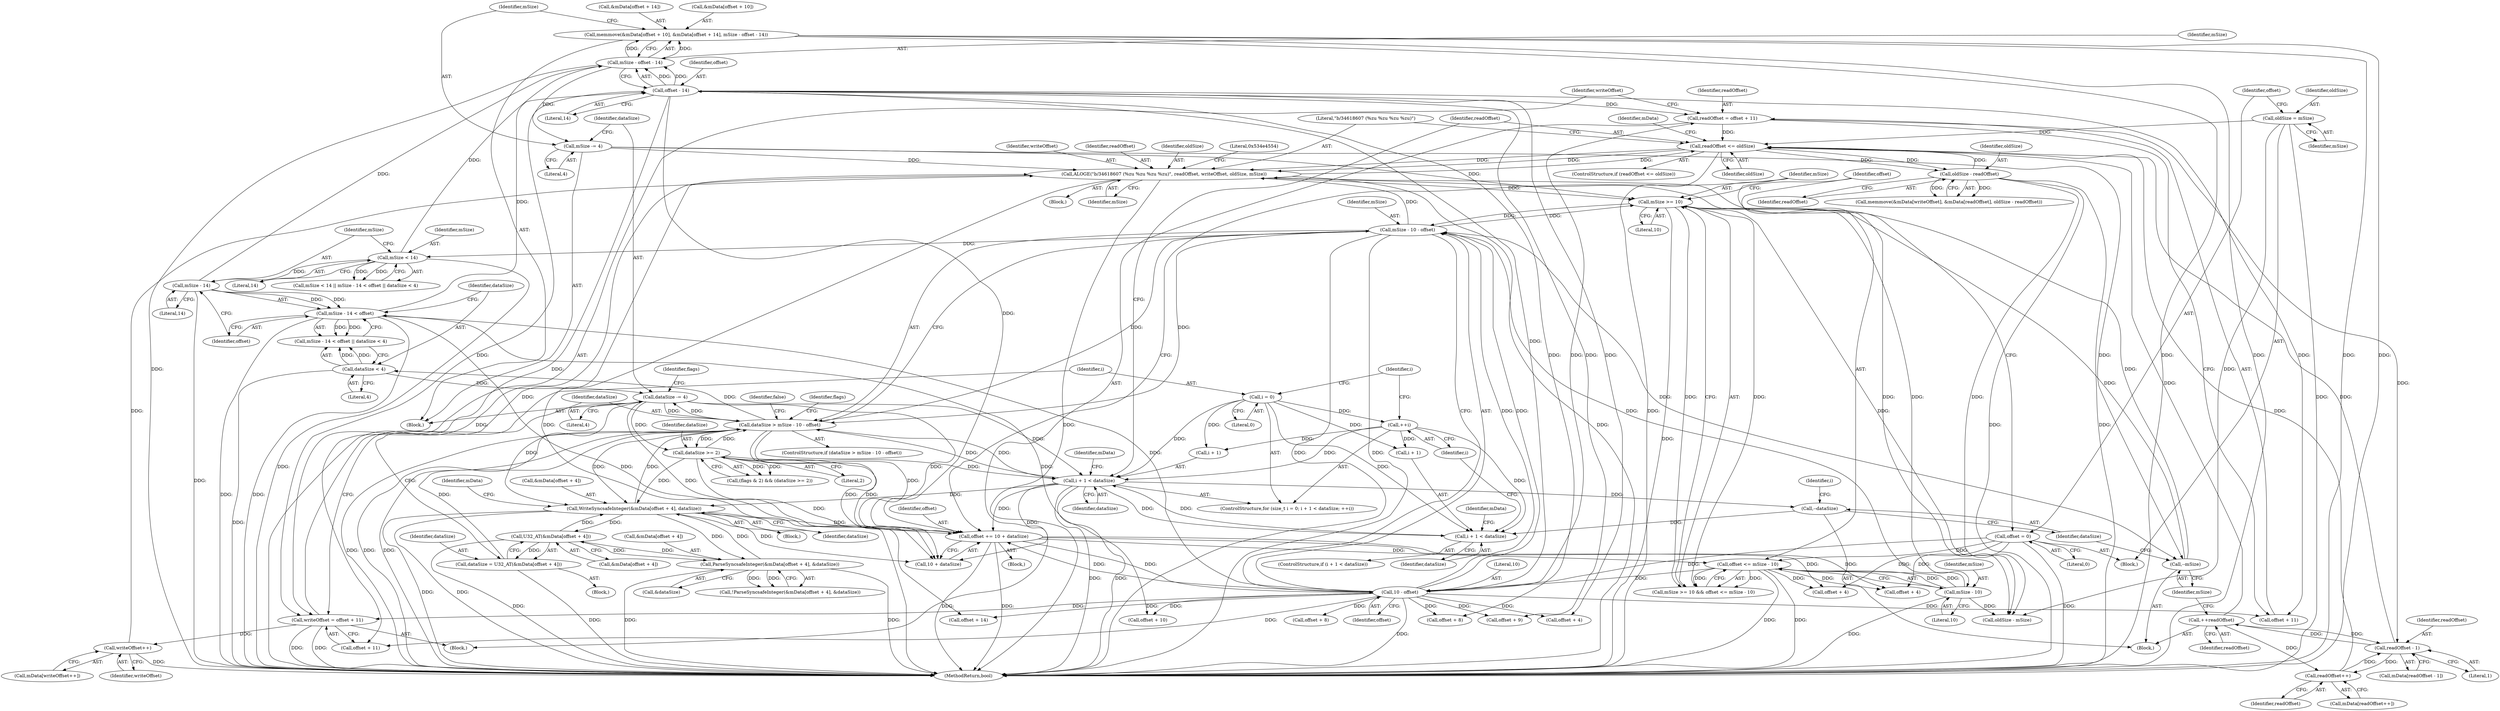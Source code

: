 digraph "0_Android_dd3ca4d6b81a9ae2ddf358b7b93d2f8c010921f5@API" {
"1000211" [label="(Call,memmove(&mData[offset + 10], &mData[offset + 14], mSize - offset - 14))"];
"1000224" [label="(Call,mSize - offset - 14)"];
"1000196" [label="(Call,mSize < 14)"];
"1000167" [label="(Call,mSize - 10 - offset)"];
"1000116" [label="(Call,mSize >= 10)"];
"1000328" [label="(Call,ALOGE(\"b/34618607 (%zu %zu %zu %zu)\", readOffset, writeOffset, oldSize, mSize))"];
"1000310" [label="(Call,readOffset <= oldSize)"];
"1000277" [label="(Call,readOffset - 1)"];
"1000287" [label="(Call,++readOffset)"];
"1000307" [label="(Call,readOffset++)"];
"1000248" [label="(Call,readOffset = offset + 11)"];
"1000226" [label="(Call,offset - 14)"];
"1000200" [label="(Call,mSize - 14 < offset)"];
"1000201" [label="(Call,mSize - 14)"];
"1000169" [label="(Call,10 - offset)"];
"1000111" [label="(Call,offset = 0)"];
"1000119" [label="(Call,offset <= mSize - 10)"];
"1000373" [label="(Call,offset += 10 + dataSize)"];
"1000232" [label="(Call,dataSize -= 4)"];
"1000205" [label="(Call,dataSize < 4)"];
"1000165" [label="(Call,dataSize > mSize - 10 - offset)"];
"1000140" [label="(Call,dataSize = U32_AT(&mData[offset + 4]))"];
"1000142" [label="(Call,U32_AT(&mData[offset + 4]))"];
"1000347" [label="(Call,WriteSyncsafeInteger(&mData[offset + 4], dataSize))"];
"1000152" [label="(Call,ParseSyncsafeInteger(&mData[offset + 4], &dataSize))"];
"1000264" [label="(Call,i + 1 < dataSize)"];
"1000261" [label="(Call,i = 0)"];
"1000269" [label="(Call,++i)"];
"1000294" [label="(Call,i + 1 < dataSize)"];
"1000291" [label="(Call,--dataSize)"];
"1000243" [label="(Call,dataSize >= 2)"];
"1000121" [label="(Call,mSize - 10)"];
"1000107" [label="(Call,oldSize = mSize)"];
"1000323" [label="(Call,oldSize - readOffset)"];
"1000303" [label="(Call,writeOffset++)"];
"1000254" [label="(Call,writeOffset = offset + 11)"];
"1000289" [label="(Call,--mSize)"];
"1000229" [label="(Call,mSize -= 4)"];
"1000292" [label="(Identifier,dataSize)"];
"1000182" [label="(Call,offset + 8)"];
"1000243" [label="(Call,dataSize >= 2)"];
"1000311" [label="(Identifier,readOffset)"];
"1000151" [label="(Call,!ParseSyncsafeInteger(&mData[offset + 4], &dataSize))"];
"1000314" [label="(Call,memmove(&mData[writeOffset], &mData[readOffset], oldSize - readOffset))"];
"1000232" [label="(Call,dataSize -= 4)"];
"1000212" [label="(Call,&mData[offset + 10])"];
"1000270" [label="(Identifier,i)"];
"1000373" [label="(Call,offset += 10 + dataSize)"];
"1000301" [label="(Call,mData[writeOffset++])"];
"1000117" [label="(Identifier,mSize)"];
"1000277" [label="(Call,readOffset - 1)"];
"1000141" [label="(Identifier,dataSize)"];
"1000156" [label="(Call,offset + 4)"];
"1000118" [label="(Literal,10)"];
"1000290" [label="(Identifier,mSize)"];
"1000346" [label="(Block,)"];
"1000211" [label="(Call,memmove(&mData[offset + 10], &mData[offset + 14], mSize - offset - 14))"];
"1000146" [label="(Call,offset + 4)"];
"1000124" [label="(Block,)"];
"1000265" [label="(Call,i + 1)"];
"1000304" [label="(Identifier,writeOffset)"];
"1000228" [label="(Literal,14)"];
"1000275" [label="(Call,mData[readOffset - 1])"];
"1000233" [label="(Identifier,dataSize)"];
"1000116" [label="(Call,mSize >= 10)"];
"1000195" [label="(Call,mSize < 14 || mSize - 14 < offset || dataSize < 4)"];
"1000115" [label="(Call,mSize >= 10 && offset <= mSize - 10)"];
"1000170" [label="(Literal,10)"];
"1000234" [label="(Literal,4)"];
"1000328" [label="(Call,ALOGE(\"b/34618607 (%zu %zu %zu %zu)\", readOffset, writeOffset, oldSize, mSize))"];
"1000236" [label="(Identifier,flags)"];
"1000123" [label="(Literal,10)"];
"1000227" [label="(Identifier,offset)"];
"1000325" [label="(Identifier,readOffset)"];
"1000287" [label="(Call,++readOffset)"];
"1000335" [label="(Literal,0x534e4554)"];
"1000177" [label="(Identifier,flags)"];
"1000367" [label="(Call,offset + 9)"];
"1000143" [label="(Call,&mData[offset + 4])"];
"1000331" [label="(Identifier,writeOffset)"];
"1000167" [label="(Call,mSize - 10 - offset)"];
"1000256" [label="(Call,offset + 11)"];
"1000215" [label="(Call,offset + 10)"];
"1000291" [label="(Call,--dataSize)"];
"1000206" [label="(Identifier,dataSize)"];
"1000205" [label="(Call,dataSize < 4)"];
"1000248" [label="(Call,readOffset = offset + 11)"];
"1000109" [label="(Identifier,mSize)"];
"1000171" [label="(Identifier,offset)"];
"1000323" [label="(Call,oldSize - readOffset)"];
"1000120" [label="(Identifier,offset)"];
"1000142" [label="(Call,U32_AT(&mData[offset + 4]))"];
"1000164" [label="(ControlStructure,if (dataSize > mSize - 10 - offset))"];
"1000119" [label="(Call,offset <= mSize - 10)"];
"1000309" [label="(ControlStructure,if (readOffset <= oldSize))"];
"1000169" [label="(Call,10 - offset)"];
"1000308" [label="(Identifier,readOffset)"];
"1000200" [label="(Call,mSize - 14 < offset)"];
"1000264" [label="(Call,i + 1 < dataSize)"];
"1000245" [label="(Literal,2)"];
"1000375" [label="(Call,10 + dataSize)"];
"1000168" [label="(Identifier,mSize)"];
"1000244" [label="(Identifier,dataSize)"];
"1000226" [label="(Call,offset - 14)"];
"1000263" [label="(Literal,0)"];
"1000288" [label="(Identifier,readOffset)"];
"1000231" [label="(Literal,4)"];
"1000310" [label="(Call,readOffset <= oldSize)"];
"1000351" [label="(Call,offset + 4)"];
"1000296" [label="(Identifier,i)"];
"1000279" [label="(Literal,1)"];
"1000348" [label="(Call,&mData[offset + 4])"];
"1000250" [label="(Call,offset + 11)"];
"1000224" [label="(Call,mSize - offset - 14)"];
"1000330" [label="(Identifier,readOffset)"];
"1000122" [label="(Identifier,mSize)"];
"1000294" [label="(Call,i + 1 < dataSize)"];
"1000249" [label="(Identifier,readOffset)"];
"1000303" [label="(Call,writeOffset++)"];
"1000111" [label="(Call,offset = 0)"];
"1000204" [label="(Identifier,offset)"];
"1000305" [label="(Call,mData[readOffset++])"];
"1000108" [label="(Identifier,oldSize)"];
"1000289" [label="(Call,--mSize)"];
"1000354" [label="(Identifier,dataSize)"];
"1000230" [label="(Identifier,mSize)"];
"1000153" [label="(Call,&mData[offset + 4])"];
"1000107" [label="(Call,oldSize = mSize)"];
"1000347" [label="(Call,WriteSyncsafeInteger(&mData[offset + 4], dataSize))"];
"1000329" [label="(Literal,\"b/34618607 (%zu %zu %zu %zu)\")"];
"1000269" [label="(Call,++i)"];
"1000268" [label="(Identifier,dataSize)"];
"1000358" [label="(Call,offset + 8)"];
"1000174" [label="(Identifier,false)"];
"1000152" [label="(Call,ParseSyncsafeInteger(&mData[offset + 4], &dataSize))"];
"1000276" [label="(Identifier,mData)"];
"1000317" [label="(Identifier,mData)"];
"1000105" [label="(Block,)"];
"1000259" [label="(ControlStructure,for (size_t i = 0; i + 1 < dataSize; ++i))"];
"1000262" [label="(Identifier,i)"];
"1000389" [label="(MethodReturn,bool)"];
"1000121" [label="(Call,mSize - 10)"];
"1000384" [label="(Call,oldSize - mSize)"];
"1000324" [label="(Identifier,oldSize)"];
"1000254" [label="(Call,writeOffset = offset + 11)"];
"1000327" [label="(Block,)"];
"1000278" [label="(Identifier,readOffset)"];
"1000197" [label="(Identifier,mSize)"];
"1000166" [label="(Identifier,dataSize)"];
"1000139" [label="(Block,)"];
"1000307" [label="(Call,readOffset++)"];
"1000198" [label="(Literal,14)"];
"1000196" [label="(Call,mSize < 14)"];
"1000374" [label="(Identifier,offset)"];
"1000221" [label="(Call,offset + 14)"];
"1000246" [label="(Block,)"];
"1000332" [label="(Identifier,oldSize)"];
"1000225" [label="(Identifier,mSize)"];
"1000295" [label="(Call,i + 1)"];
"1000140" [label="(Call,dataSize = U32_AT(&mData[offset + 4]))"];
"1000165" [label="(Call,dataSize > mSize - 10 - offset)"];
"1000286" [label="(Block,)"];
"1000113" [label="(Literal,0)"];
"1000203" [label="(Literal,14)"];
"1000298" [label="(Identifier,dataSize)"];
"1000312" [label="(Identifier,oldSize)"];
"1000229" [label="(Call,mSize -= 4)"];
"1000266" [label="(Identifier,i)"];
"1000207" [label="(Literal,4)"];
"1000159" [label="(Call,&dataSize)"];
"1000112" [label="(Identifier,offset)"];
"1000293" [label="(ControlStructure,if (i + 1 < dataSize))"];
"1000255" [label="(Identifier,writeOffset)"];
"1000202" [label="(Identifier,mSize)"];
"1000201" [label="(Call,mSize - 14)"];
"1000261" [label="(Call,i = 0)"];
"1000357" [label="(Identifier,mData)"];
"1000218" [label="(Call,&mData[offset + 14])"];
"1000333" [label="(Identifier,mSize)"];
"1000199" [label="(Call,mSize - 14 < offset || dataSize < 4)"];
"1000193" [label="(Block,)"];
"1000302" [label="(Identifier,mData)"];
"1000239" [label="(Call,(flags & 2) && (dataSize >= 2))"];
"1000211" -> "1000193"  [label="AST: "];
"1000211" -> "1000224"  [label="CFG: "];
"1000212" -> "1000211"  [label="AST: "];
"1000218" -> "1000211"  [label="AST: "];
"1000224" -> "1000211"  [label="AST: "];
"1000230" -> "1000211"  [label="CFG: "];
"1000211" -> "1000389"  [label="DDG: "];
"1000211" -> "1000389"  [label="DDG: "];
"1000211" -> "1000389"  [label="DDG: "];
"1000211" -> "1000389"  [label="DDG: "];
"1000224" -> "1000211"  [label="DDG: "];
"1000224" -> "1000211"  [label="DDG: "];
"1000224" -> "1000226"  [label="CFG: "];
"1000225" -> "1000224"  [label="AST: "];
"1000226" -> "1000224"  [label="AST: "];
"1000224" -> "1000389"  [label="DDG: "];
"1000196" -> "1000224"  [label="DDG: "];
"1000201" -> "1000224"  [label="DDG: "];
"1000226" -> "1000224"  [label="DDG: "];
"1000226" -> "1000224"  [label="DDG: "];
"1000224" -> "1000229"  [label="DDG: "];
"1000196" -> "1000195"  [label="AST: "];
"1000196" -> "1000198"  [label="CFG: "];
"1000197" -> "1000196"  [label="AST: "];
"1000198" -> "1000196"  [label="AST: "];
"1000202" -> "1000196"  [label="CFG: "];
"1000195" -> "1000196"  [label="CFG: "];
"1000196" -> "1000389"  [label="DDG: "];
"1000196" -> "1000195"  [label="DDG: "];
"1000196" -> "1000195"  [label="DDG: "];
"1000167" -> "1000196"  [label="DDG: "];
"1000196" -> "1000201"  [label="DDG: "];
"1000167" -> "1000165"  [label="AST: "];
"1000167" -> "1000169"  [label="CFG: "];
"1000168" -> "1000167"  [label="AST: "];
"1000169" -> "1000167"  [label="AST: "];
"1000165" -> "1000167"  [label="CFG: "];
"1000167" -> "1000389"  [label="DDG: "];
"1000167" -> "1000389"  [label="DDG: "];
"1000167" -> "1000116"  [label="DDG: "];
"1000167" -> "1000165"  [label="DDG: "];
"1000167" -> "1000165"  [label="DDG: "];
"1000116" -> "1000167"  [label="DDG: "];
"1000121" -> "1000167"  [label="DDG: "];
"1000169" -> "1000167"  [label="DDG: "];
"1000169" -> "1000167"  [label="DDG: "];
"1000167" -> "1000289"  [label="DDG: "];
"1000167" -> "1000328"  [label="DDG: "];
"1000116" -> "1000115"  [label="AST: "];
"1000116" -> "1000118"  [label="CFG: "];
"1000117" -> "1000116"  [label="AST: "];
"1000118" -> "1000116"  [label="AST: "];
"1000120" -> "1000116"  [label="CFG: "];
"1000115" -> "1000116"  [label="CFG: "];
"1000116" -> "1000389"  [label="DDG: "];
"1000116" -> "1000115"  [label="DDG: "];
"1000116" -> "1000115"  [label="DDG: "];
"1000328" -> "1000116"  [label="DDG: "];
"1000289" -> "1000116"  [label="DDG: "];
"1000229" -> "1000116"  [label="DDG: "];
"1000116" -> "1000121"  [label="DDG: "];
"1000116" -> "1000384"  [label="DDG: "];
"1000328" -> "1000327"  [label="AST: "];
"1000328" -> "1000333"  [label="CFG: "];
"1000329" -> "1000328"  [label="AST: "];
"1000330" -> "1000328"  [label="AST: "];
"1000331" -> "1000328"  [label="AST: "];
"1000332" -> "1000328"  [label="AST: "];
"1000333" -> "1000328"  [label="AST: "];
"1000335" -> "1000328"  [label="CFG: "];
"1000328" -> "1000389"  [label="DDG: "];
"1000328" -> "1000389"  [label="DDG: "];
"1000328" -> "1000389"  [label="DDG: "];
"1000328" -> "1000389"  [label="DDG: "];
"1000328" -> "1000310"  [label="DDG: "];
"1000310" -> "1000328"  [label="DDG: "];
"1000310" -> "1000328"  [label="DDG: "];
"1000303" -> "1000328"  [label="DDG: "];
"1000254" -> "1000328"  [label="DDG: "];
"1000289" -> "1000328"  [label="DDG: "];
"1000229" -> "1000328"  [label="DDG: "];
"1000328" -> "1000384"  [label="DDG: "];
"1000310" -> "1000309"  [label="AST: "];
"1000310" -> "1000312"  [label="CFG: "];
"1000311" -> "1000310"  [label="AST: "];
"1000312" -> "1000310"  [label="AST: "];
"1000317" -> "1000310"  [label="CFG: "];
"1000329" -> "1000310"  [label="CFG: "];
"1000310" -> "1000389"  [label="DDG: "];
"1000277" -> "1000310"  [label="DDG: "];
"1000287" -> "1000310"  [label="DDG: "];
"1000307" -> "1000310"  [label="DDG: "];
"1000248" -> "1000310"  [label="DDG: "];
"1000107" -> "1000310"  [label="DDG: "];
"1000323" -> "1000310"  [label="DDG: "];
"1000310" -> "1000323"  [label="DDG: "];
"1000310" -> "1000323"  [label="DDG: "];
"1000277" -> "1000275"  [label="AST: "];
"1000277" -> "1000279"  [label="CFG: "];
"1000278" -> "1000277"  [label="AST: "];
"1000279" -> "1000277"  [label="AST: "];
"1000275" -> "1000277"  [label="CFG: "];
"1000287" -> "1000277"  [label="DDG: "];
"1000307" -> "1000277"  [label="DDG: "];
"1000248" -> "1000277"  [label="DDG: "];
"1000277" -> "1000287"  [label="DDG: "];
"1000277" -> "1000307"  [label="DDG: "];
"1000287" -> "1000286"  [label="AST: "];
"1000287" -> "1000288"  [label="CFG: "];
"1000288" -> "1000287"  [label="AST: "];
"1000290" -> "1000287"  [label="CFG: "];
"1000287" -> "1000307"  [label="DDG: "];
"1000307" -> "1000305"  [label="AST: "];
"1000307" -> "1000308"  [label="CFG: "];
"1000308" -> "1000307"  [label="AST: "];
"1000305" -> "1000307"  [label="CFG: "];
"1000248" -> "1000246"  [label="AST: "];
"1000248" -> "1000250"  [label="CFG: "];
"1000249" -> "1000248"  [label="AST: "];
"1000250" -> "1000248"  [label="AST: "];
"1000255" -> "1000248"  [label="CFG: "];
"1000226" -> "1000248"  [label="DDG: "];
"1000169" -> "1000248"  [label="DDG: "];
"1000226" -> "1000228"  [label="CFG: "];
"1000227" -> "1000226"  [label="AST: "];
"1000228" -> "1000226"  [label="AST: "];
"1000200" -> "1000226"  [label="DDG: "];
"1000169" -> "1000226"  [label="DDG: "];
"1000226" -> "1000250"  [label="DDG: "];
"1000226" -> "1000254"  [label="DDG: "];
"1000226" -> "1000256"  [label="DDG: "];
"1000226" -> "1000351"  [label="DDG: "];
"1000226" -> "1000358"  [label="DDG: "];
"1000226" -> "1000367"  [label="DDG: "];
"1000226" -> "1000373"  [label="DDG: "];
"1000200" -> "1000199"  [label="AST: "];
"1000200" -> "1000204"  [label="CFG: "];
"1000201" -> "1000200"  [label="AST: "];
"1000204" -> "1000200"  [label="AST: "];
"1000206" -> "1000200"  [label="CFG: "];
"1000199" -> "1000200"  [label="CFG: "];
"1000200" -> "1000389"  [label="DDG: "];
"1000200" -> "1000389"  [label="DDG: "];
"1000200" -> "1000199"  [label="DDG: "];
"1000200" -> "1000199"  [label="DDG: "];
"1000201" -> "1000200"  [label="DDG: "];
"1000201" -> "1000200"  [label="DDG: "];
"1000169" -> "1000200"  [label="DDG: "];
"1000200" -> "1000215"  [label="DDG: "];
"1000200" -> "1000221"  [label="DDG: "];
"1000201" -> "1000203"  [label="CFG: "];
"1000202" -> "1000201"  [label="AST: "];
"1000203" -> "1000201"  [label="AST: "];
"1000204" -> "1000201"  [label="CFG: "];
"1000201" -> "1000389"  [label="DDG: "];
"1000169" -> "1000171"  [label="CFG: "];
"1000170" -> "1000169"  [label="AST: "];
"1000171" -> "1000169"  [label="AST: "];
"1000169" -> "1000389"  [label="DDG: "];
"1000111" -> "1000169"  [label="DDG: "];
"1000119" -> "1000169"  [label="DDG: "];
"1000373" -> "1000169"  [label="DDG: "];
"1000169" -> "1000182"  [label="DDG: "];
"1000169" -> "1000215"  [label="DDG: "];
"1000169" -> "1000221"  [label="DDG: "];
"1000169" -> "1000250"  [label="DDG: "];
"1000169" -> "1000254"  [label="DDG: "];
"1000169" -> "1000256"  [label="DDG: "];
"1000169" -> "1000351"  [label="DDG: "];
"1000169" -> "1000358"  [label="DDG: "];
"1000169" -> "1000367"  [label="DDG: "];
"1000169" -> "1000373"  [label="DDG: "];
"1000111" -> "1000105"  [label="AST: "];
"1000111" -> "1000113"  [label="CFG: "];
"1000112" -> "1000111"  [label="AST: "];
"1000113" -> "1000111"  [label="AST: "];
"1000117" -> "1000111"  [label="CFG: "];
"1000111" -> "1000389"  [label="DDG: "];
"1000111" -> "1000119"  [label="DDG: "];
"1000111" -> "1000146"  [label="DDG: "];
"1000111" -> "1000156"  [label="DDG: "];
"1000119" -> "1000115"  [label="AST: "];
"1000119" -> "1000121"  [label="CFG: "];
"1000120" -> "1000119"  [label="AST: "];
"1000121" -> "1000119"  [label="AST: "];
"1000115" -> "1000119"  [label="CFG: "];
"1000119" -> "1000389"  [label="DDG: "];
"1000119" -> "1000389"  [label="DDG: "];
"1000119" -> "1000115"  [label="DDG: "];
"1000119" -> "1000115"  [label="DDG: "];
"1000373" -> "1000119"  [label="DDG: "];
"1000121" -> "1000119"  [label="DDG: "];
"1000121" -> "1000119"  [label="DDG: "];
"1000119" -> "1000146"  [label="DDG: "];
"1000119" -> "1000156"  [label="DDG: "];
"1000373" -> "1000124"  [label="AST: "];
"1000373" -> "1000375"  [label="CFG: "];
"1000374" -> "1000373"  [label="AST: "];
"1000375" -> "1000373"  [label="AST: "];
"1000117" -> "1000373"  [label="CFG: "];
"1000373" -> "1000389"  [label="DDG: "];
"1000373" -> "1000389"  [label="DDG: "];
"1000373" -> "1000146"  [label="DDG: "];
"1000373" -> "1000156"  [label="DDG: "];
"1000232" -> "1000373"  [label="DDG: "];
"1000165" -> "1000373"  [label="DDG: "];
"1000264" -> "1000373"  [label="DDG: "];
"1000243" -> "1000373"  [label="DDG: "];
"1000347" -> "1000373"  [label="DDG: "];
"1000232" -> "1000193"  [label="AST: "];
"1000232" -> "1000234"  [label="CFG: "];
"1000233" -> "1000232"  [label="AST: "];
"1000234" -> "1000232"  [label="AST: "];
"1000236" -> "1000232"  [label="CFG: "];
"1000232" -> "1000165"  [label="DDG: "];
"1000205" -> "1000232"  [label="DDG: "];
"1000165" -> "1000232"  [label="DDG: "];
"1000232" -> "1000243"  [label="DDG: "];
"1000232" -> "1000264"  [label="DDG: "];
"1000232" -> "1000347"  [label="DDG: "];
"1000232" -> "1000375"  [label="DDG: "];
"1000205" -> "1000199"  [label="AST: "];
"1000205" -> "1000207"  [label="CFG: "];
"1000206" -> "1000205"  [label="AST: "];
"1000207" -> "1000205"  [label="AST: "];
"1000199" -> "1000205"  [label="CFG: "];
"1000205" -> "1000389"  [label="DDG: "];
"1000205" -> "1000199"  [label="DDG: "];
"1000205" -> "1000199"  [label="DDG: "];
"1000165" -> "1000205"  [label="DDG: "];
"1000165" -> "1000164"  [label="AST: "];
"1000166" -> "1000165"  [label="AST: "];
"1000174" -> "1000165"  [label="CFG: "];
"1000177" -> "1000165"  [label="CFG: "];
"1000165" -> "1000389"  [label="DDG: "];
"1000165" -> "1000389"  [label="DDG: "];
"1000165" -> "1000389"  [label="DDG: "];
"1000140" -> "1000165"  [label="DDG: "];
"1000264" -> "1000165"  [label="DDG: "];
"1000243" -> "1000165"  [label="DDG: "];
"1000347" -> "1000165"  [label="DDG: "];
"1000165" -> "1000243"  [label="DDG: "];
"1000165" -> "1000264"  [label="DDG: "];
"1000165" -> "1000347"  [label="DDG: "];
"1000165" -> "1000375"  [label="DDG: "];
"1000140" -> "1000139"  [label="AST: "];
"1000140" -> "1000142"  [label="CFG: "];
"1000141" -> "1000140"  [label="AST: "];
"1000142" -> "1000140"  [label="AST: "];
"1000166" -> "1000140"  [label="CFG: "];
"1000140" -> "1000389"  [label="DDG: "];
"1000142" -> "1000140"  [label="DDG: "];
"1000142" -> "1000143"  [label="CFG: "];
"1000143" -> "1000142"  [label="AST: "];
"1000142" -> "1000389"  [label="DDG: "];
"1000347" -> "1000142"  [label="DDG: "];
"1000152" -> "1000142"  [label="DDG: "];
"1000142" -> "1000152"  [label="DDG: "];
"1000142" -> "1000347"  [label="DDG: "];
"1000347" -> "1000346"  [label="AST: "];
"1000347" -> "1000354"  [label="CFG: "];
"1000348" -> "1000347"  [label="AST: "];
"1000354" -> "1000347"  [label="AST: "];
"1000357" -> "1000347"  [label="CFG: "];
"1000347" -> "1000389"  [label="DDG: "];
"1000347" -> "1000389"  [label="DDG: "];
"1000347" -> "1000152"  [label="DDG: "];
"1000152" -> "1000347"  [label="DDG: "];
"1000264" -> "1000347"  [label="DDG: "];
"1000243" -> "1000347"  [label="DDG: "];
"1000347" -> "1000375"  [label="DDG: "];
"1000152" -> "1000151"  [label="AST: "];
"1000152" -> "1000159"  [label="CFG: "];
"1000153" -> "1000152"  [label="AST: "];
"1000159" -> "1000152"  [label="AST: "];
"1000151" -> "1000152"  [label="CFG: "];
"1000152" -> "1000389"  [label="DDG: "];
"1000152" -> "1000389"  [label="DDG: "];
"1000152" -> "1000151"  [label="DDG: "];
"1000152" -> "1000151"  [label="DDG: "];
"1000264" -> "1000259"  [label="AST: "];
"1000264" -> "1000268"  [label="CFG: "];
"1000265" -> "1000264"  [label="AST: "];
"1000268" -> "1000264"  [label="AST: "];
"1000276" -> "1000264"  [label="CFG: "];
"1000311" -> "1000264"  [label="CFG: "];
"1000264" -> "1000389"  [label="DDG: "];
"1000264" -> "1000389"  [label="DDG: "];
"1000261" -> "1000264"  [label="DDG: "];
"1000269" -> "1000264"  [label="DDG: "];
"1000294" -> "1000264"  [label="DDG: "];
"1000243" -> "1000264"  [label="DDG: "];
"1000264" -> "1000291"  [label="DDG: "];
"1000264" -> "1000294"  [label="DDG: "];
"1000264" -> "1000375"  [label="DDG: "];
"1000261" -> "1000259"  [label="AST: "];
"1000261" -> "1000263"  [label="CFG: "];
"1000262" -> "1000261"  [label="AST: "];
"1000263" -> "1000261"  [label="AST: "];
"1000266" -> "1000261"  [label="CFG: "];
"1000261" -> "1000265"  [label="DDG: "];
"1000261" -> "1000269"  [label="DDG: "];
"1000261" -> "1000294"  [label="DDG: "];
"1000261" -> "1000295"  [label="DDG: "];
"1000269" -> "1000259"  [label="AST: "];
"1000269" -> "1000270"  [label="CFG: "];
"1000270" -> "1000269"  [label="AST: "];
"1000266" -> "1000269"  [label="CFG: "];
"1000269" -> "1000265"  [label="DDG: "];
"1000269" -> "1000294"  [label="DDG: "];
"1000269" -> "1000295"  [label="DDG: "];
"1000294" -> "1000293"  [label="AST: "];
"1000294" -> "1000298"  [label="CFG: "];
"1000295" -> "1000294"  [label="AST: "];
"1000298" -> "1000294"  [label="AST: "];
"1000302" -> "1000294"  [label="CFG: "];
"1000270" -> "1000294"  [label="CFG: "];
"1000291" -> "1000294"  [label="DDG: "];
"1000291" -> "1000286"  [label="AST: "];
"1000291" -> "1000292"  [label="CFG: "];
"1000292" -> "1000291"  [label="AST: "];
"1000296" -> "1000291"  [label="CFG: "];
"1000243" -> "1000239"  [label="AST: "];
"1000243" -> "1000245"  [label="CFG: "];
"1000244" -> "1000243"  [label="AST: "];
"1000245" -> "1000243"  [label="AST: "];
"1000239" -> "1000243"  [label="CFG: "];
"1000243" -> "1000239"  [label="DDG: "];
"1000243" -> "1000239"  [label="DDG: "];
"1000243" -> "1000375"  [label="DDG: "];
"1000121" -> "1000123"  [label="CFG: "];
"1000122" -> "1000121"  [label="AST: "];
"1000123" -> "1000121"  [label="AST: "];
"1000121" -> "1000389"  [label="DDG: "];
"1000121" -> "1000384"  [label="DDG: "];
"1000107" -> "1000105"  [label="AST: "];
"1000107" -> "1000109"  [label="CFG: "];
"1000108" -> "1000107"  [label="AST: "];
"1000109" -> "1000107"  [label="AST: "];
"1000112" -> "1000107"  [label="CFG: "];
"1000107" -> "1000389"  [label="DDG: "];
"1000107" -> "1000384"  [label="DDG: "];
"1000323" -> "1000314"  [label="AST: "];
"1000323" -> "1000325"  [label="CFG: "];
"1000324" -> "1000323"  [label="AST: "];
"1000325" -> "1000323"  [label="AST: "];
"1000314" -> "1000323"  [label="CFG: "];
"1000323" -> "1000389"  [label="DDG: "];
"1000323" -> "1000389"  [label="DDG: "];
"1000323" -> "1000314"  [label="DDG: "];
"1000323" -> "1000314"  [label="DDG: "];
"1000323" -> "1000384"  [label="DDG: "];
"1000303" -> "1000301"  [label="AST: "];
"1000303" -> "1000304"  [label="CFG: "];
"1000304" -> "1000303"  [label="AST: "];
"1000301" -> "1000303"  [label="CFG: "];
"1000303" -> "1000389"  [label="DDG: "];
"1000254" -> "1000303"  [label="DDG: "];
"1000254" -> "1000246"  [label="AST: "];
"1000254" -> "1000256"  [label="CFG: "];
"1000255" -> "1000254"  [label="AST: "];
"1000256" -> "1000254"  [label="AST: "];
"1000262" -> "1000254"  [label="CFG: "];
"1000254" -> "1000389"  [label="DDG: "];
"1000254" -> "1000389"  [label="DDG: "];
"1000289" -> "1000286"  [label="AST: "];
"1000289" -> "1000290"  [label="CFG: "];
"1000290" -> "1000289"  [label="AST: "];
"1000292" -> "1000289"  [label="CFG: "];
"1000229" -> "1000289"  [label="DDG: "];
"1000229" -> "1000193"  [label="AST: "];
"1000229" -> "1000231"  [label="CFG: "];
"1000230" -> "1000229"  [label="AST: "];
"1000231" -> "1000229"  [label="AST: "];
"1000233" -> "1000229"  [label="CFG: "];
}

